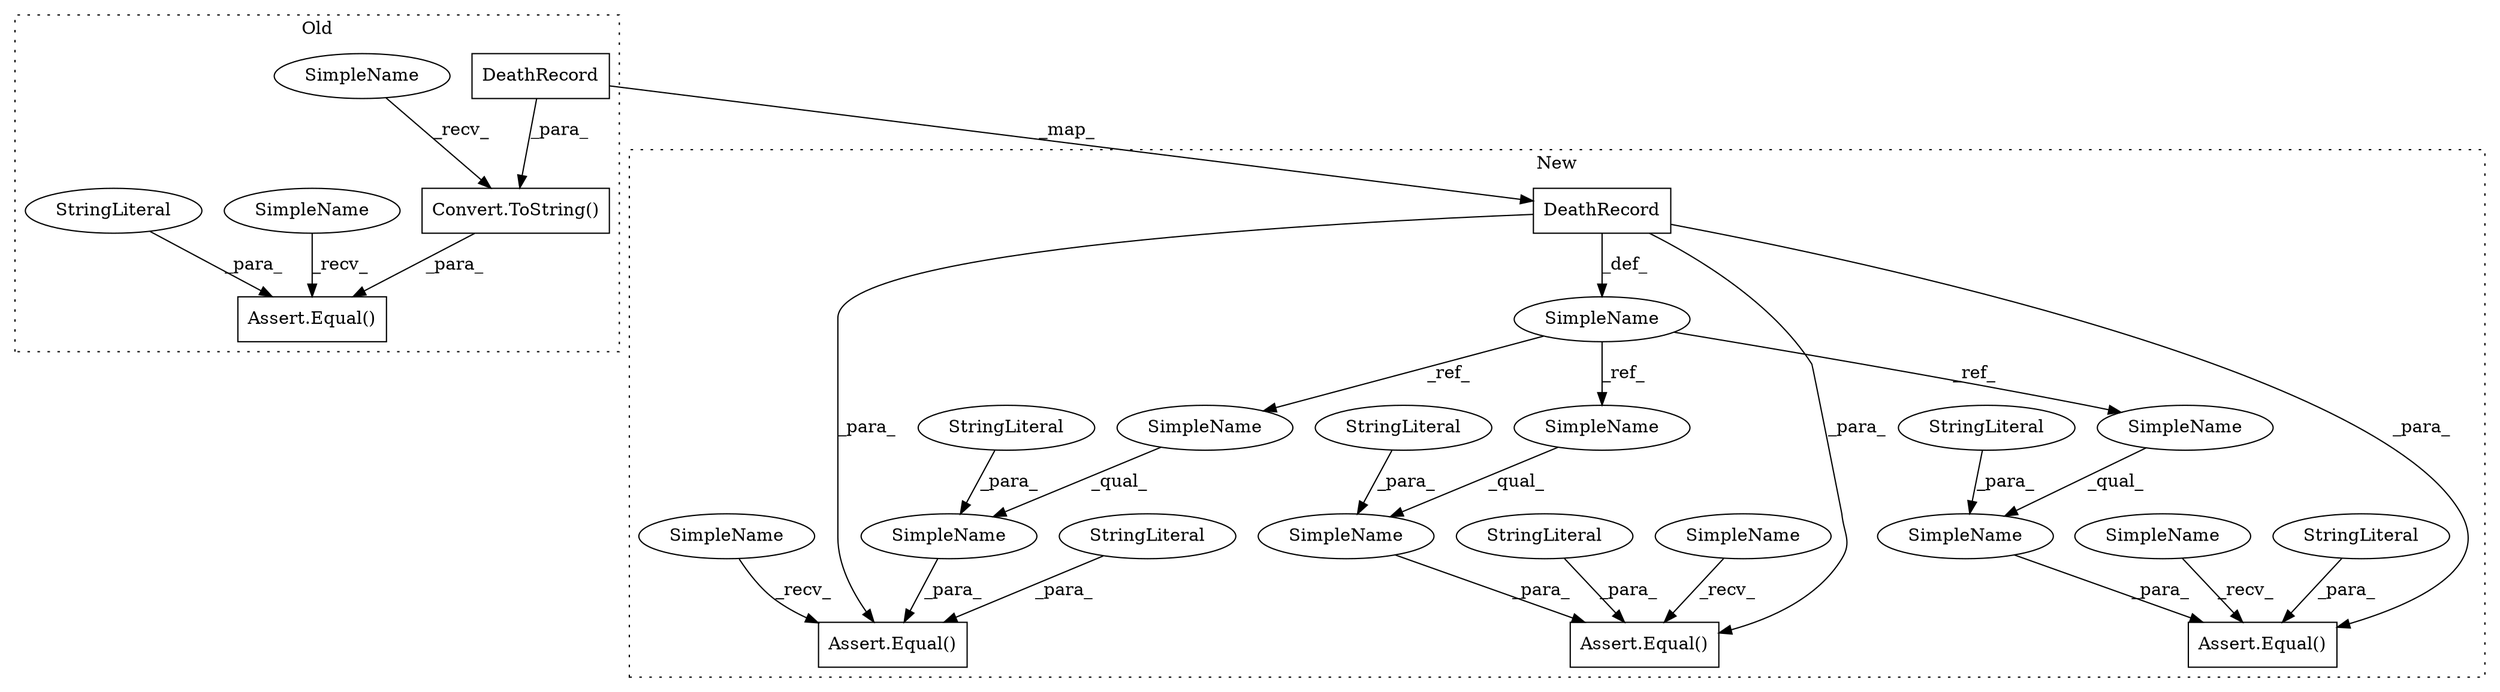 digraph G {
subgraph cluster0 {
1 [label="DeathRecord" a="11" s="4357" l="14" shape="box"];
13 [label="Convert.ToString()" a="32" s="4348,4399" l="9,1" shape="box"];
14 [label="Assert.Equal()" a="32" s="4287,4400" l="6,1" shape="box"];
15 [label="StringLiteral" a="45" s="4293" l="45" shape="ellipse"];
22 [label="SimpleName" a="42" s="4340" l="7" shape="ellipse"];
23 [label="SimpleName" a="42" s="4280" l="6" shape="ellipse"];
label = "Old";
style="dotted";
}
subgraph cluster1 {
2 [label="DeathRecord" a="11" s="4358" l="14" shape="box"];
3 [label="SimpleName" a="42" s="4342" l="13" shape="ellipse"];
4 [label="SimpleName" a="42" s="4439,4459" l="14,1" shape="ellipse"];
5 [label="Assert.Equal()" a="32" s="4422,4460" l="6,1" shape="box"];
6 [label="SimpleName" a="42" s="4515,4537" l="14,1" shape="ellipse"];
7 [label="Assert.Equal()" a="32" s="4483,4538" l="6,1" shape="box"];
8 [label="SimpleName" a="42" s="4579,4602" l="14,1" shape="ellipse"];
9 [label="Assert.Equal()" a="32" s="4561,4603" l="6,1" shape="box"];
10 [label="StringLiteral" a="45" s="4489" l="24" shape="ellipse"];
11 [label="StringLiteral" a="45" s="4428" l="9" shape="ellipse"];
12 [label="StringLiteral" a="45" s="4567" l="10" shape="ellipse"];
16 [label="StringLiteral" a="45" s="4593" l="9" shape="ellipse"];
17 [label="StringLiteral" a="45" s="4453" l="6" shape="ellipse"];
18 [label="StringLiteral" a="45" s="4529" l="8" shape="ellipse"];
19 [label="SimpleName" a="42" s="4554" l="6" shape="ellipse"];
20 [label="SimpleName" a="42" s="4476" l="6" shape="ellipse"];
21 [label="SimpleName" a="42" s="4415" l="6" shape="ellipse"];
24 [label="SimpleName" a="42" s="4515" l="13" shape="ellipse"];
25 [label="SimpleName" a="42" s="4439" l="13" shape="ellipse"];
26 [label="SimpleName" a="42" s="4579" l="13" shape="ellipse"];
label = "New";
style="dotted";
}
1 -> 2 [label="_map_"];
1 -> 13 [label="_para_"];
2 -> 5 [label="_para_"];
2 -> 9 [label="_para_"];
2 -> 3 [label="_def_"];
2 -> 7 [label="_para_"];
3 -> 25 [label="_ref_"];
3 -> 26 [label="_ref_"];
3 -> 24 [label="_ref_"];
4 -> 5 [label="_para_"];
6 -> 7 [label="_para_"];
8 -> 9 [label="_para_"];
10 -> 7 [label="_para_"];
11 -> 5 [label="_para_"];
12 -> 9 [label="_para_"];
13 -> 14 [label="_para_"];
15 -> 14 [label="_para_"];
16 -> 8 [label="_para_"];
17 -> 4 [label="_para_"];
18 -> 6 [label="_para_"];
19 -> 9 [label="_recv_"];
20 -> 7 [label="_recv_"];
21 -> 5 [label="_recv_"];
22 -> 13 [label="_recv_"];
23 -> 14 [label="_recv_"];
24 -> 6 [label="_qual_"];
25 -> 4 [label="_qual_"];
26 -> 8 [label="_qual_"];
}